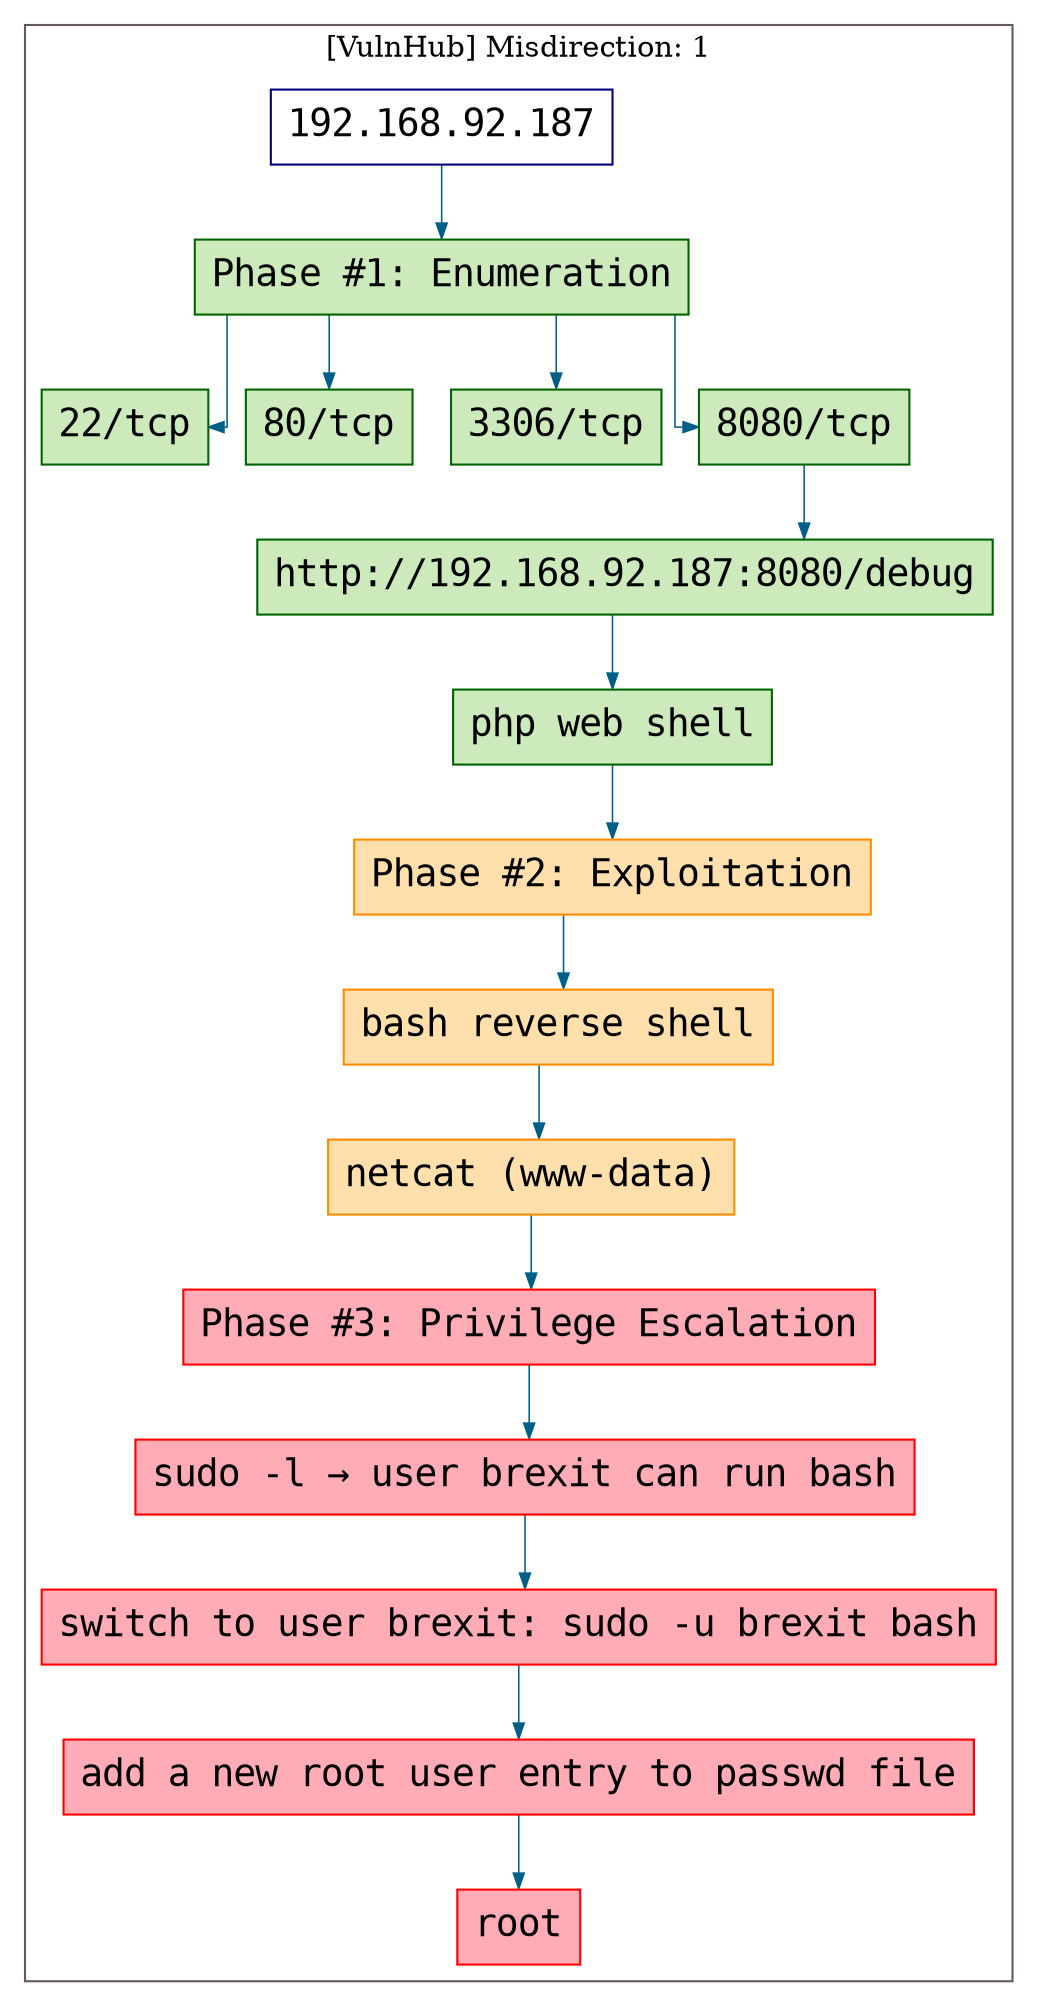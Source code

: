 digraph G {
  #rankdir=LR;
  nodesdictep=1.0; splines="ortho"; K=0.6; overlap=scale; fixedsize=true; resolution=72; bgcolor="#ffffff"; outputorder="edgesfirst";
  node [fontname="courier" fontsize=18 shape=box width=0.25 fillcolor="white" style="filled,solid"];
  edge [style=solid color="#005f87" penwidth=0.75 arrowsize=0.75];

  0[label="192.168.92.187" color="navyblue" fillcolor="#ffffff" tooltip="[VulnHub] Misdirection: 1"];
  10[label="netcat (www-data)" color="darkorange" fillcolor="#ffe0ac" tooltip="Phase #2:Exploitation"];
  11[label="Phase #3: Privilege Escalation" color="red" fillcolor="#ffacb7" tooltip="Phase #3:Privilege Escalation"];
  12[label="sudo -l → user brexit can run bash" color="red" fillcolor="#ffacb7" tooltip="Phase #3:Privilege Escalation"];
  13[label="switch to user brexit: sudo -u brexit bash" color="red" fillcolor="#ffacb7" tooltip="Phase #3:Privilege Escalation"];
  14[label="add a new root user entry to passwd file" color="red" fillcolor="#ffacb7" tooltip="Phase #3:Privilege Escalation"];
  15[label="root" color="red" fillcolor="#ffacb7" tooltip="Phase #3:Privilege Escalation"];
  1[label="Phase #1: Enumeration" color="darkgreen" fillcolor="#cceabb" tooltip="Phase #1:Enumeration"];
  2[label="22/tcp" color="darkgreen" fillcolor="#cceabb" tooltip="Phase #1:Enumeration"];
  3[label="80/tcp" color="darkgreen" fillcolor="#cceabb" tooltip="Phase #1:Enumeration"];
  4[label="3306/tcp" color="darkgreen" fillcolor="#cceabb" tooltip="Phase #1:Enumeration"];
  5[label="8080/tcp" color="darkgreen" fillcolor="#cceabb" tooltip="Phase #1:Enumeration"];
  6[label="http://192.168.92.187:8080/debug" color="darkgreen" fillcolor="#cceabb" tooltip="Phase #1:Enumeration"];
  7[label="php web shell" color="darkgreen" fillcolor="#cceabb" tooltip="Phase #1:Enumeration"];
  8[label="Phase #2: Exploitation" color="darkorange" fillcolor="#ffe0ac" tooltip="Phase #2:Exploitation"];
  9[label="bash reverse shell" color="darkorange" fillcolor="#ffe0ac" tooltip="Phase #2:Exploitation"];

  subgraph cluster_0 {
    node [style="filled,solid"];
    label = "[VulnHub] Misdirection: 1";
    color = "#665957";
    0 -> 1 [color="#005f87"];
    1 -> 2 [color="#005f87"];
    1 -> 3 [color="#005f87"];
    1 -> 4 [color="#005f87"];
    1 -> 5 [color="#005f87"];
    10 -> 11 [color="#005f87"];
    11 -> 12 [color="#005f87"];
    12 -> 13 [color="#005f87"];
    13 -> 14 [color="#005f87"];
    14 -> 15 [color="#005f87"];
    5 -> 6 [color="#005f87"];
    6 -> 7 [color="#005f87"];
    7 -> 8 [color="#005f87"];
    8 -> 9 [color="#005f87"];
    9 -> 10 [color="#005f87"];
  }
}
